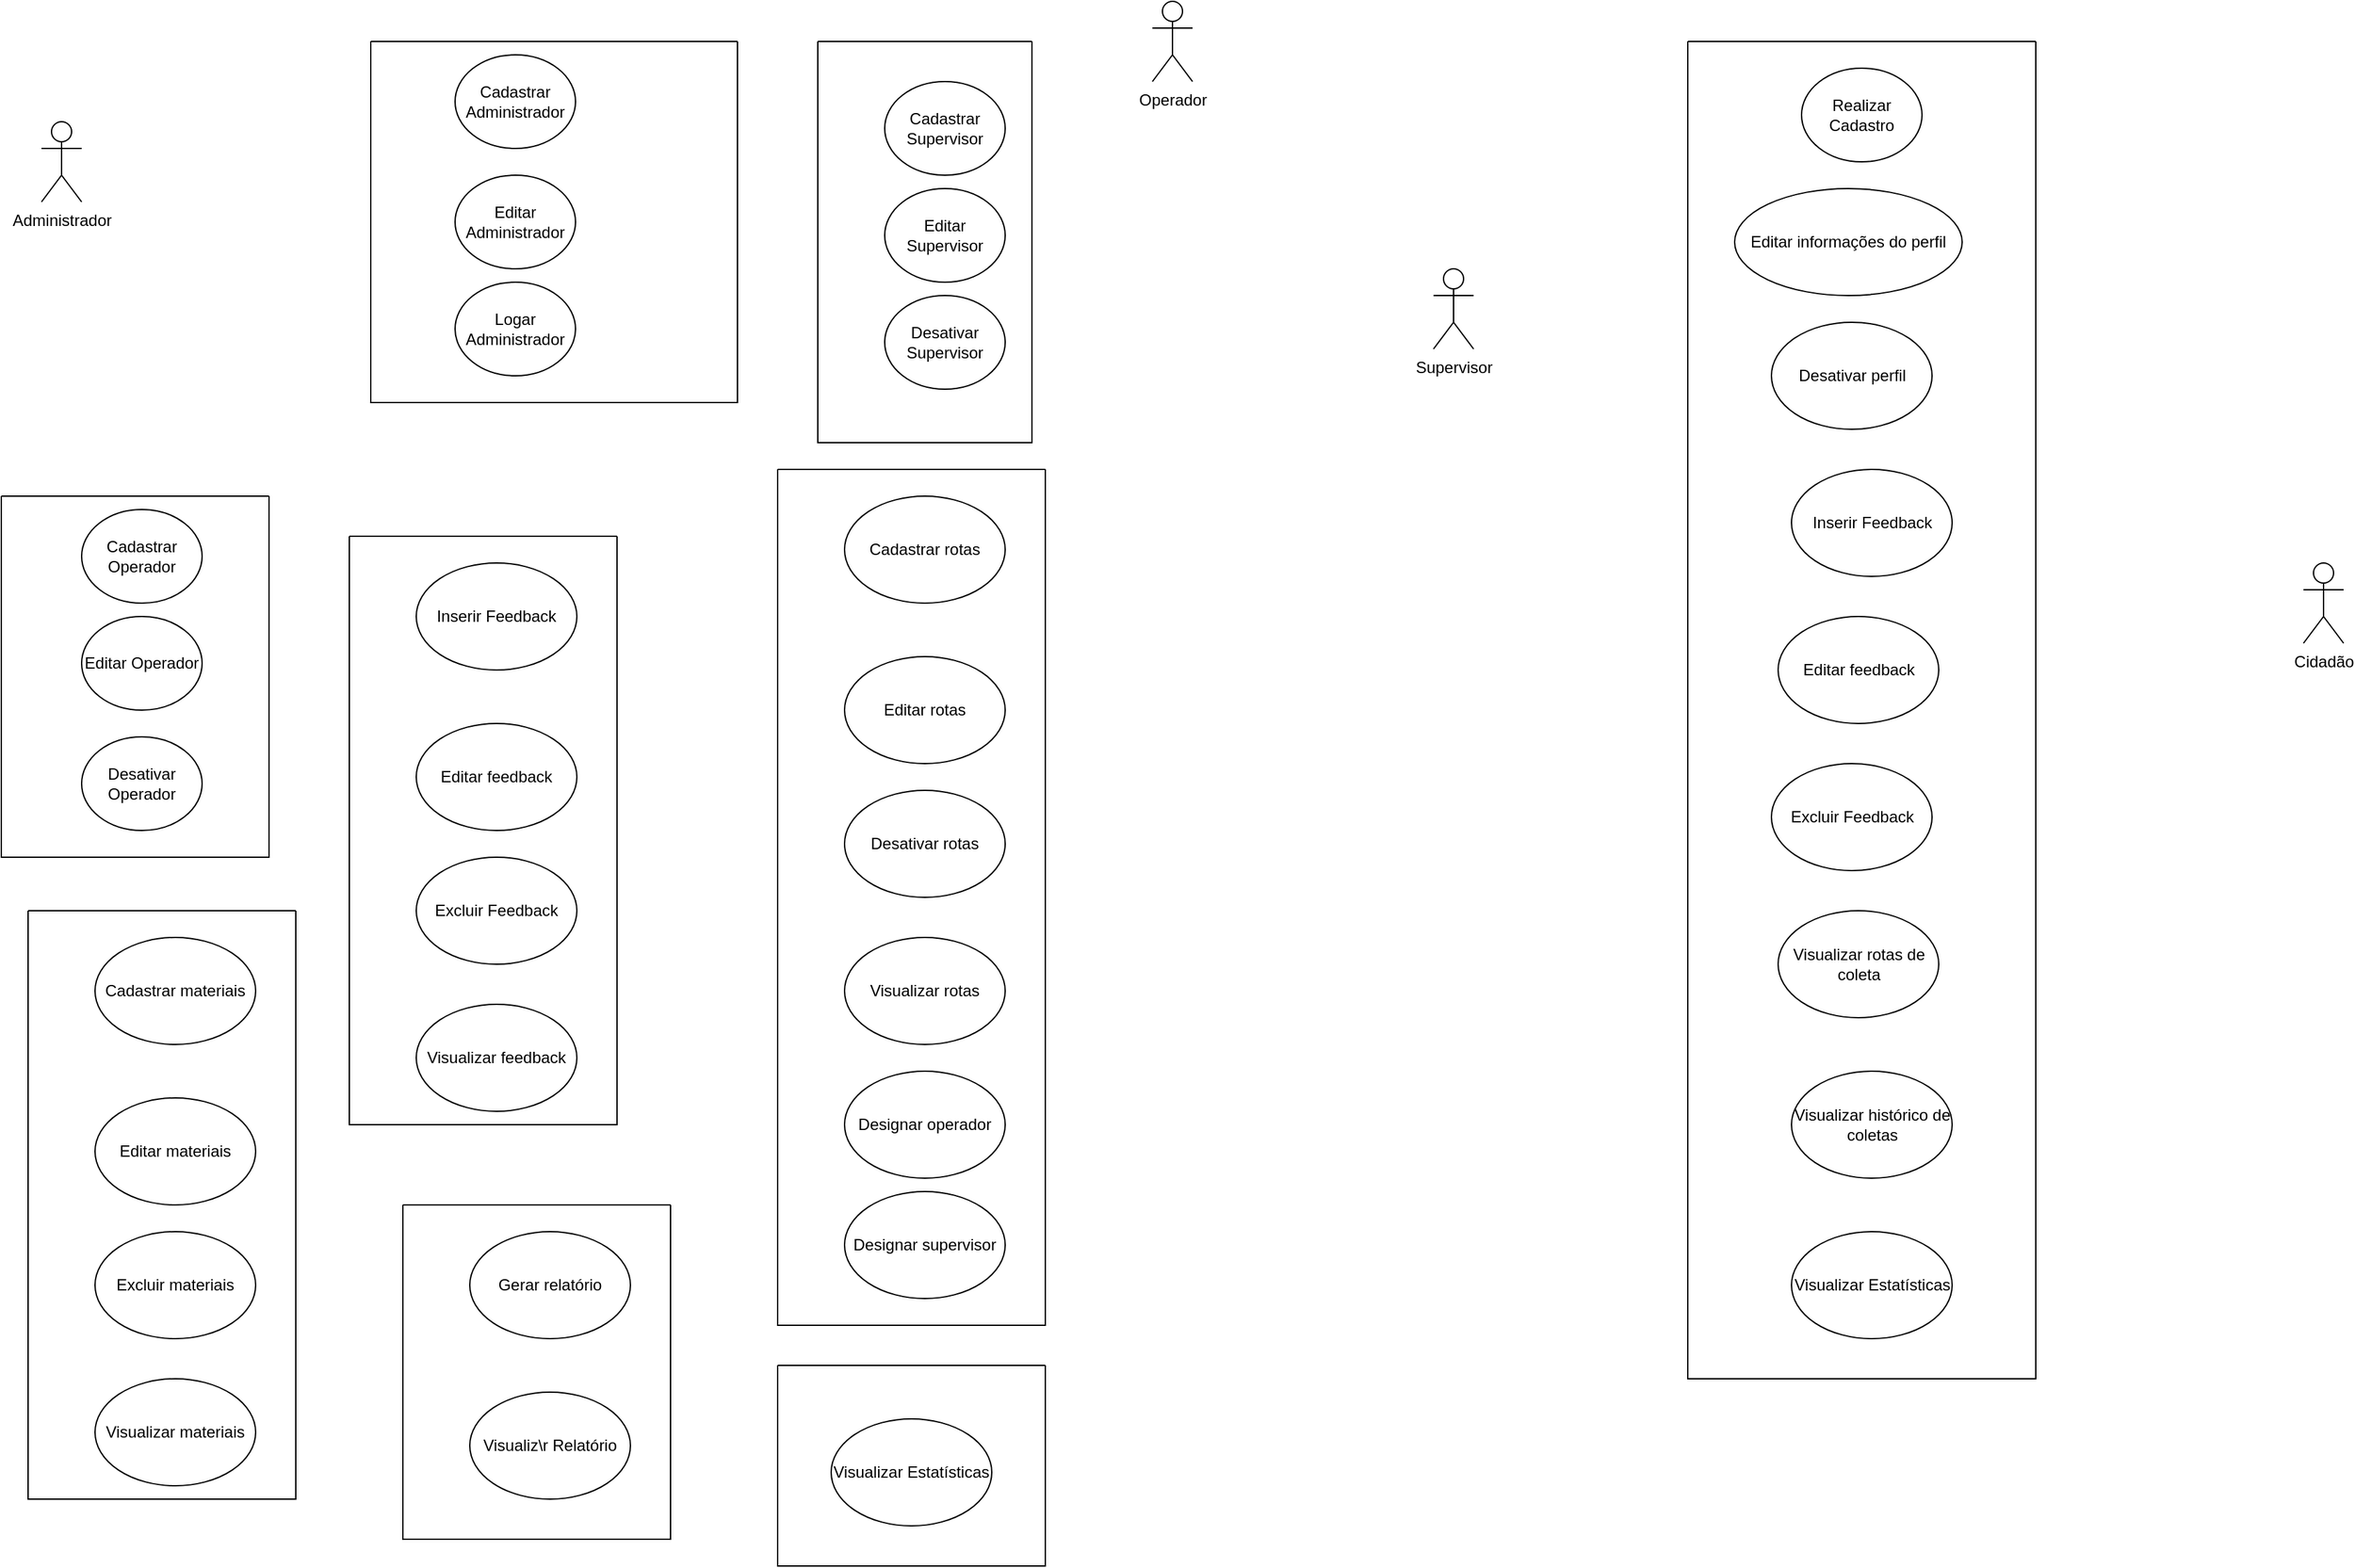 <mxfile version="24.8.3">
  <diagram name="Página-1" id="-hNQNOBoWdc49GFBCAFE">
    <mxGraphModel dx="1600" dy="5532" grid="1" gridSize="10" guides="1" tooltips="1" connect="1" arrows="1" fold="1" page="1" pageScale="1" pageWidth="3300" pageHeight="4681" math="0" shadow="0">
      <root>
        <mxCell id="0" />
        <mxCell id="1" parent="0" />
        <mxCell id="eNu-A9OQDc99dVDA0O8h-1" value="Administrador" style="shape=umlActor;verticalLabelPosition=bottom;verticalAlign=top;html=1;outlineConnect=0;" parent="1" vertex="1">
          <mxGeometry x="60" y="70" width="30" height="60" as="geometry" />
        </mxCell>
        <mxCell id="eNu-A9OQDc99dVDA0O8h-3" value="Cidadão" style="shape=umlActor;verticalLabelPosition=bottom;verticalAlign=top;html=1;outlineConnect=0;" parent="1" vertex="1">
          <mxGeometry x="1750" y="400" width="30" height="60" as="geometry" />
        </mxCell>
        <mxCell id="vZEjTpDBOFY25wOexT_T-3" value="Cadastrar Supervisor" style="ellipse;whiteSpace=wrap;html=1;" parent="1" vertex="1">
          <mxGeometry x="690" y="40" width="90" height="70" as="geometry" />
        </mxCell>
        <mxCell id="vZEjTpDBOFY25wOexT_T-10" value="Editar Supervisor" style="ellipse;whiteSpace=wrap;html=1;" parent="1" vertex="1">
          <mxGeometry x="690" y="120" width="90" height="70" as="geometry" />
        </mxCell>
        <mxCell id="vZEjTpDBOFY25wOexT_T-11" value="Desativar Supervisor" style="ellipse;whiteSpace=wrap;html=1;" parent="1" vertex="1">
          <mxGeometry x="690" y="200" width="90" height="70" as="geometry" />
        </mxCell>
        <mxCell id="vZEjTpDBOFY25wOexT_T-14" value="" style="swimlane;startSize=0;" parent="1" vertex="1">
          <mxGeometry x="306" y="10" width="274" height="270" as="geometry" />
        </mxCell>
        <mxCell id="vZEjTpDBOFY25wOexT_T-8" value="Logar Administrador" style="ellipse;whiteSpace=wrap;html=1;" parent="vZEjTpDBOFY25wOexT_T-14" vertex="1">
          <mxGeometry x="63" y="180" width="90" height="70" as="geometry" />
        </mxCell>
        <mxCell id="vZEjTpDBOFY25wOexT_T-6" value="Editar Administrador" style="ellipse;whiteSpace=wrap;html=1;" parent="vZEjTpDBOFY25wOexT_T-14" vertex="1">
          <mxGeometry x="63" y="100" width="90" height="70" as="geometry" />
        </mxCell>
        <mxCell id="vZEjTpDBOFY25wOexT_T-1" value="Cadastrar Administrador" style="ellipse;whiteSpace=wrap;html=1;" parent="vZEjTpDBOFY25wOexT_T-14" vertex="1">
          <mxGeometry x="63" y="10" width="90" height="70" as="geometry" />
        </mxCell>
        <mxCell id="vZEjTpDBOFY25wOexT_T-17" value="" style="swimlane;startSize=0;" parent="1" vertex="1">
          <mxGeometry x="30" y="350" width="200" height="270" as="geometry" />
        </mxCell>
        <mxCell id="vZEjTpDBOFY25wOexT_T-12" value="Desativar Operador" style="ellipse;whiteSpace=wrap;html=1;" parent="vZEjTpDBOFY25wOexT_T-17" vertex="1">
          <mxGeometry x="60" y="180" width="90" height="70" as="geometry" />
        </mxCell>
        <mxCell id="vZEjTpDBOFY25wOexT_T-9" value="Editar Operador" style="ellipse;whiteSpace=wrap;html=1;" parent="vZEjTpDBOFY25wOexT_T-17" vertex="1">
          <mxGeometry x="60" y="90" width="90" height="70" as="geometry" />
        </mxCell>
        <mxCell id="vZEjTpDBOFY25wOexT_T-2" value="Cadastrar Operador" style="ellipse;whiteSpace=wrap;html=1;" parent="vZEjTpDBOFY25wOexT_T-17" vertex="1">
          <mxGeometry x="60" y="10" width="90" height="70" as="geometry" />
        </mxCell>
        <mxCell id="nr1bMBN_gZwiYWZxmawI-7" value="Inserir Feedback" style="ellipse;whiteSpace=wrap;html=1;" vertex="1" parent="1">
          <mxGeometry x="340" y="400" width="120" height="80" as="geometry" />
        </mxCell>
        <mxCell id="nr1bMBN_gZwiYWZxmawI-8" value="Editar feedback" style="ellipse;whiteSpace=wrap;html=1;" vertex="1" parent="1">
          <mxGeometry x="340" y="520" width="120" height="80" as="geometry" />
        </mxCell>
        <mxCell id="nr1bMBN_gZwiYWZxmawI-9" value="Excluir Feedback" style="ellipse;whiteSpace=wrap;html=1;" vertex="1" parent="1">
          <mxGeometry x="340" y="620" width="120" height="80" as="geometry" />
        </mxCell>
        <mxCell id="nr1bMBN_gZwiYWZxmawI-11" value="" style="swimlane;startSize=0;" vertex="1" parent="1">
          <mxGeometry x="1290" y="10" width="260" height="1000" as="geometry" />
        </mxCell>
        <mxCell id="vZEjTpDBOFY25wOexT_T-4" value="Realizar Cadastro" style="ellipse;whiteSpace=wrap;html=1;" parent="nr1bMBN_gZwiYWZxmawI-11" vertex="1">
          <mxGeometry x="85" y="20" width="90" height="70" as="geometry" />
        </mxCell>
        <mxCell id="nr1bMBN_gZwiYWZxmawI-3" value="Inserir Feedback" style="ellipse;whiteSpace=wrap;html=1;" vertex="1" parent="nr1bMBN_gZwiYWZxmawI-11">
          <mxGeometry x="77.5" y="320" width="120" height="80" as="geometry" />
        </mxCell>
        <mxCell id="nr1bMBN_gZwiYWZxmawI-4" value="Visualizar rotas de coleta" style="ellipse;whiteSpace=wrap;html=1;" vertex="1" parent="nr1bMBN_gZwiYWZxmawI-11">
          <mxGeometry x="67.5" y="650" width="120" height="80" as="geometry" />
        </mxCell>
        <mxCell id="nr1bMBN_gZwiYWZxmawI-6" value="Excluir Feedback" style="ellipse;whiteSpace=wrap;html=1;" vertex="1" parent="nr1bMBN_gZwiYWZxmawI-11">
          <mxGeometry x="62.5" y="540" width="120" height="80" as="geometry" />
        </mxCell>
        <mxCell id="nr1bMBN_gZwiYWZxmawI-5" value="Editar feedback" style="ellipse;whiteSpace=wrap;html=1;" vertex="1" parent="nr1bMBN_gZwiYWZxmawI-11">
          <mxGeometry x="67.5" y="430" width="120" height="80" as="geometry" />
        </mxCell>
        <mxCell id="nr1bMBN_gZwiYWZxmawI-45" value="Editar informações do perfil" style="ellipse;whiteSpace=wrap;html=1;" vertex="1" parent="nr1bMBN_gZwiYWZxmawI-11">
          <mxGeometry x="35" y="110" width="170" height="80" as="geometry" />
        </mxCell>
        <mxCell id="nr1bMBN_gZwiYWZxmawI-46" value="Desativar perfil" style="ellipse;whiteSpace=wrap;html=1;" vertex="1" parent="nr1bMBN_gZwiYWZxmawI-11">
          <mxGeometry x="62.5" y="210" width="120" height="80" as="geometry" />
        </mxCell>
        <mxCell id="nr1bMBN_gZwiYWZxmawI-48" value="Visualizar histórico de coletas" style="ellipse;whiteSpace=wrap;html=1;" vertex="1" parent="nr1bMBN_gZwiYWZxmawI-11">
          <mxGeometry x="77.5" y="770" width="120" height="80" as="geometry" />
        </mxCell>
        <mxCell id="nr1bMBN_gZwiYWZxmawI-49" value="Visualiza&lt;span style=&quot;background-color: initial;&quot;&gt;r Estatísticas&lt;/span&gt;" style="ellipse;whiteSpace=wrap;html=1;" vertex="1" parent="nr1bMBN_gZwiYWZxmawI-11">
          <mxGeometry x="77.5" y="890" width="120" height="80" as="geometry" />
        </mxCell>
        <mxCell id="nr1bMBN_gZwiYWZxmawI-12" value="Visualizar feedback" style="ellipse;whiteSpace=wrap;html=1;" vertex="1" parent="1">
          <mxGeometry x="340" y="730" width="120" height="80" as="geometry" />
        </mxCell>
        <mxCell id="nr1bMBN_gZwiYWZxmawI-13" value="" style="swimlane;startSize=0;" vertex="1" parent="1">
          <mxGeometry x="640" y="10" width="160" height="300" as="geometry" />
        </mxCell>
        <mxCell id="nr1bMBN_gZwiYWZxmawI-14" value="" style="swimlane;startSize=0;" vertex="1" parent="1">
          <mxGeometry x="290" y="380" width="200" height="440" as="geometry" />
        </mxCell>
        <mxCell id="nr1bMBN_gZwiYWZxmawI-15" value="Cadastrar materiais" style="ellipse;whiteSpace=wrap;html=1;" vertex="1" parent="1">
          <mxGeometry x="100" y="680" width="120" height="80" as="geometry" />
        </mxCell>
        <mxCell id="nr1bMBN_gZwiYWZxmawI-16" value="Editar materiais" style="ellipse;whiteSpace=wrap;html=1;" vertex="1" parent="1">
          <mxGeometry x="100" y="800" width="120" height="80" as="geometry" />
        </mxCell>
        <mxCell id="nr1bMBN_gZwiYWZxmawI-17" value="Excluir materiais" style="ellipse;whiteSpace=wrap;html=1;" vertex="1" parent="1">
          <mxGeometry x="100" y="900" width="120" height="80" as="geometry" />
        </mxCell>
        <mxCell id="nr1bMBN_gZwiYWZxmawI-18" value="Visualizar materiais" style="ellipse;whiteSpace=wrap;html=1;" vertex="1" parent="1">
          <mxGeometry x="100" y="1010" width="120" height="80" as="geometry" />
        </mxCell>
        <mxCell id="nr1bMBN_gZwiYWZxmawI-19" value="" style="swimlane;startSize=0;" vertex="1" parent="1">
          <mxGeometry x="50" y="660" width="200" height="440" as="geometry" />
        </mxCell>
        <mxCell id="nr1bMBN_gZwiYWZxmawI-20" value="Cadastrar rotas" style="ellipse;whiteSpace=wrap;html=1;" vertex="1" parent="1">
          <mxGeometry x="660" y="350" width="120" height="80" as="geometry" />
        </mxCell>
        <mxCell id="nr1bMBN_gZwiYWZxmawI-21" value="Editar rotas" style="ellipse;whiteSpace=wrap;html=1;" vertex="1" parent="1">
          <mxGeometry x="660" y="470" width="120" height="80" as="geometry" />
        </mxCell>
        <mxCell id="nr1bMBN_gZwiYWZxmawI-22" value="Desativar&amp;nbsp;&lt;span style=&quot;background-color: initial;&quot;&gt;rotas&lt;/span&gt;" style="ellipse;whiteSpace=wrap;html=1;" vertex="1" parent="1">
          <mxGeometry x="660" y="570" width="120" height="80" as="geometry" />
        </mxCell>
        <mxCell id="nr1bMBN_gZwiYWZxmawI-23" value="Visualizar rotas" style="ellipse;whiteSpace=wrap;html=1;" vertex="1" parent="1">
          <mxGeometry x="660" y="680" width="120" height="80" as="geometry" />
        </mxCell>
        <mxCell id="nr1bMBN_gZwiYWZxmawI-24" value="" style="swimlane;startSize=0;" vertex="1" parent="1">
          <mxGeometry x="610" y="330" width="200" height="640" as="geometry" />
        </mxCell>
        <mxCell id="nr1bMBN_gZwiYWZxmawI-27" value="Designar operador" style="ellipse;whiteSpace=wrap;html=1;" vertex="1" parent="nr1bMBN_gZwiYWZxmawI-24">
          <mxGeometry x="50" y="450" width="120" height="80" as="geometry" />
        </mxCell>
        <mxCell id="nr1bMBN_gZwiYWZxmawI-28" value="Designar supervisor" style="ellipse;whiteSpace=wrap;html=1;" vertex="1" parent="nr1bMBN_gZwiYWZxmawI-24">
          <mxGeometry x="50" y="540" width="120" height="80" as="geometry" />
        </mxCell>
        <mxCell id="nr1bMBN_gZwiYWZxmawI-29" value="Gerar relatório" style="ellipse;whiteSpace=wrap;html=1;" vertex="1" parent="1">
          <mxGeometry x="380" y="900" width="120" height="80" as="geometry" />
        </mxCell>
        <mxCell id="nr1bMBN_gZwiYWZxmawI-30" value="Visualiz\r Relatório" style="ellipse;whiteSpace=wrap;html=1;" vertex="1" parent="1">
          <mxGeometry x="380" y="1020" width="120" height="80" as="geometry" />
        </mxCell>
        <mxCell id="nr1bMBN_gZwiYWZxmawI-33" value="" style="swimlane;startSize=0;" vertex="1" parent="1">
          <mxGeometry x="330" y="880" width="200" height="250" as="geometry" />
        </mxCell>
        <mxCell id="nr1bMBN_gZwiYWZxmawI-37" value="" style="swimlane;startSize=0;" vertex="1" parent="1">
          <mxGeometry x="610" y="1000" width="200" height="150" as="geometry" />
        </mxCell>
        <mxCell id="nr1bMBN_gZwiYWZxmawI-36" value="Visualiza&lt;span style=&quot;background-color: initial;&quot;&gt;r Estatísticas&lt;/span&gt;" style="ellipse;whiteSpace=wrap;html=1;" vertex="1" parent="nr1bMBN_gZwiYWZxmawI-37">
          <mxGeometry x="40" y="40" width="120" height="80" as="geometry" />
        </mxCell>
        <mxCell id="nr1bMBN_gZwiYWZxmawI-38" value="Operador&lt;div&gt;&lt;br&gt;&lt;/div&gt;" style="shape=umlActor;verticalLabelPosition=bottom;verticalAlign=top;html=1;outlineConnect=0;" vertex="1" parent="1">
          <mxGeometry x="890" y="-20" width="30" height="60" as="geometry" />
        </mxCell>
        <mxCell id="nr1bMBN_gZwiYWZxmawI-39" value="Supervisor" style="shape=umlActor;verticalLabelPosition=bottom;verticalAlign=top;html=1;outlineConnect=0;" vertex="1" parent="1">
          <mxGeometry x="1100" y="180" width="30" height="60" as="geometry" />
        </mxCell>
      </root>
    </mxGraphModel>
  </diagram>
</mxfile>
